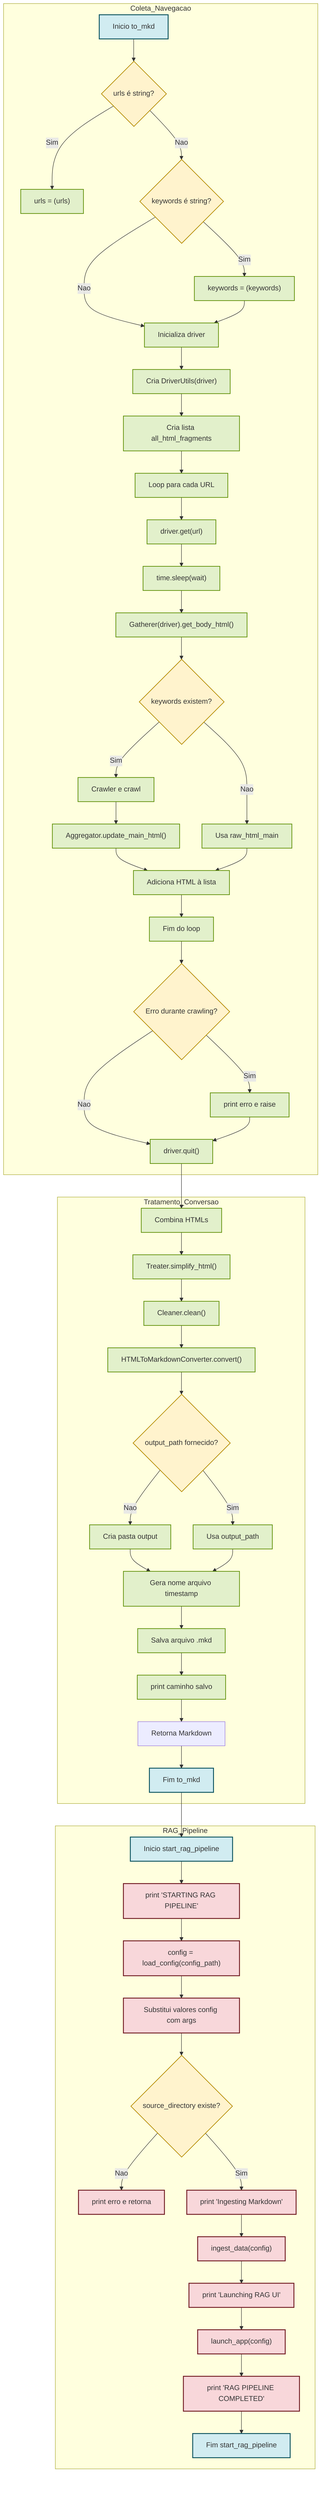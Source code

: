 ---
id: 982babf8-abbd-45cc-ac75-e26aee8abbbe
---
flowchart TD
    %% SEÇÃO 1 - FUNÇÃO to_mkd
    subgraph SN1["Coleta_Navegacao"]
        A0["Inicio to_mkd"] --> A1{"urls é string?"}
        A1 -->|Sim| A2["urls = (urls)"]
        A1 -->|Nao| A3{"keywords é string?"}
        A3 -->|Sim| A4["keywords = (keywords)"]
        A3 -->|Nao| A5["Inicializa driver"]
        A4 --> A5

        A5 --> A6["Cria DriverUtils(driver)"]
        A6 --> A7["Cria lista all_html_fragments"]
        A7 --> A8["Loop para cada URL"]
        A8 --> A9["driver.get(url)"]
        A9 --> A10["time.sleep(wait)"]
        A10 --> A11["Gatherer(driver).get_body_html()"]
        A11 --> A12{"keywords existem?"}
        A12 -->|Sim| A13["Crawler e crawl"]
        A13 --> A14["Aggregator.update_main_html()"]
        A12 -->|Nao| A16["Usa raw_html_main"]
        A14 --> A17["Adiciona HTML à lista"]
        A16 --> A17
        A17 --> A18["Fim do loop"]
        A18 --> A19{"Erro durante crawling?"}
        A19 -->|Sim| A20["print erro e raise"]
        A19 -->|Nao| A21["driver.quit()"]
        A20 --> A21
    end

    %% SEÇÃO 2 - Tratamento e Conversão
    subgraph SN2["Tratamento_Conversao"]
        A21 --> A22["Combina HTMLs"]
        A22 --> A23["Treater.simplify_html()"]
        A23 --> A24["Cleaner.clean()"]
        A24 --> A25["HTMLToMarkdownConverter.convert()"]
        A25 --> A26{"output_path fornecido?"}
        A26 -->|Nao| A27["Cria pasta output"]
        A26 -->|Sim| A28["Usa output_path"]
        A27 --> A29["Gera nome arquivo timestamp"]
        A28 --> A29
        A29 --> A30["Salva arquivo .mkd"]
        A30 --> A31["print caminho salvo"]
        A31 --> A32["Retorna Markdown"]
        A32 --> A33["Fim to_mkd"]
    end

    %% SEÇÃO 3 - Pipeline RAG
    subgraph SN3["RAG_Pipeline"]
        B0["Inicio start_rag_pipeline"] --> B1["print 'STARTING RAG PIPELINE'"]
        B1 --> B2["config = load_config(config_path)"]
        B2 --> B3["Substitui valores config com args"]
        B3 --> B4{"source_directory existe?"}
        B4 -->|Nao| B5["print erro e retorna"]
        B4 -->|Sim| B6["print 'Ingesting Markdown'"]
        B6 --> B7["ingest_data(config)"]
        B7 --> B8["print 'Launching RAG UI'"]
        B8 --> B9["launch_app(config)"]
        B9 --> B10["print 'RAG PIPELINE COMPLETED'"]
        B10 --> B11["Fim start_rag_pipeline"]
    end

    %% Conexão entre funções
    A33 --> B0

    %% ===========================
    %% ESTILOS
    %% ===========================
    classDef startend fill:#d1ecf1,stroke:#0c5460,stroke-width:2px;
    classDef process fill:#e2f0cb,stroke:#5a8c00,stroke-width:1.5px;
    classDef decision fill:#fff3cd,stroke:#b58b00,stroke-width:1.5px;
    classDef output fill:#f8d7da,stroke:#721c24,stroke-width:2px;

    %% Atribuindo estilos
    class A0,A33,B0,B11 startend;
    class A2,A4,A5,A6,A7,A8,A9,A10,A11,A13,A14,A16,A17,A18,A20,A21,A22,A23,A24,A25,A27,A28,A29,A30,A31 process;
    class A1,A3,A12,A19,A26,B4 decision;
    class B1,B2,B3,B5,B6,B7,B8,B9,B10 output;